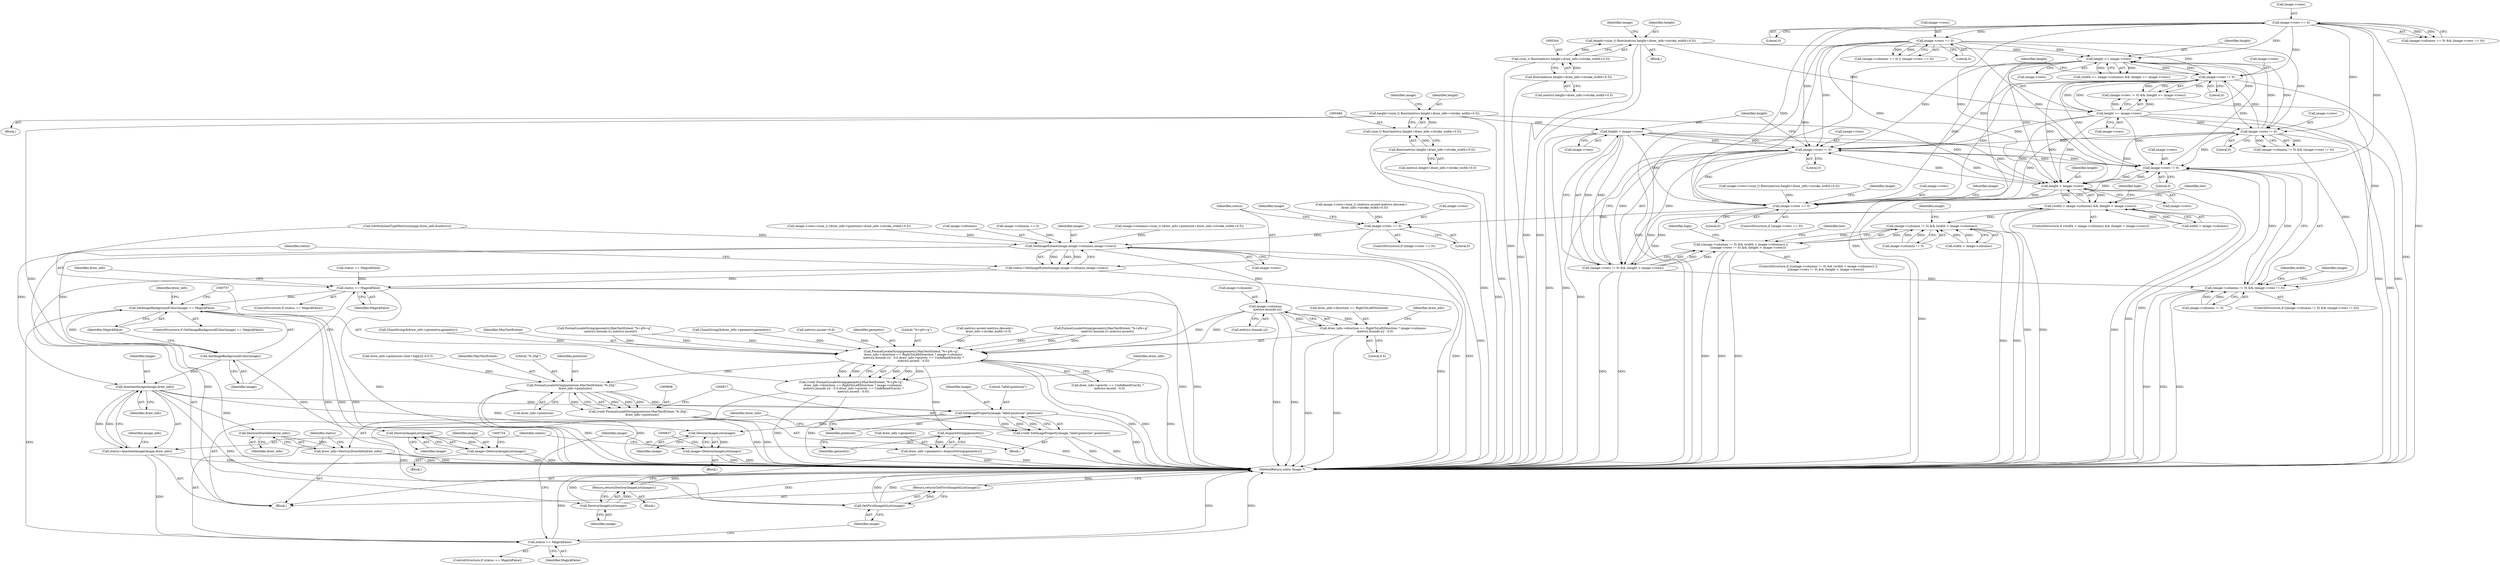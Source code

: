 digraph "0_ImageMagick_0474237508f39c4f783208123431815f1ededb76@pointer" {
"1000555" [label="(Call,height < image->rows)"];
"1000481" [label="(Call,height=(size_t) floor(metrics.height+draw_info->stroke_width+0.5))"];
"1000483" [label="(Call,(size_t) floor(metrics.height+draw_info->stroke_width+0.5))"];
"1000485" [label="(Call,floor(metrics.height+draw_info->stroke_width+0.5))"];
"1000550" [label="(Call,image->rows != 0)"];
"1000375" [label="(Call,height >= image->rows)"];
"1000341" [label="(Call,height=(size_t) floor(metrics.height+draw_info->stroke_width+0.5))"];
"1000343" [label="(Call,(size_t) floor(metrics.height+draw_info->stroke_width+0.5))"];
"1000345" [label="(Call,floor(metrics.height+draw_info->stroke_width+0.5))"];
"1000401" [label="(Call,height >= image->rows)"];
"1000396" [label="(Call,image->rows != 0)"];
"1000270" [label="(Call,image->rows == 0)"];
"1000224" [label="(Call,image->rows == 0)"];
"1000362" [label="(Call,image->rows != 0)"];
"1000555" [label="(Call,height < image->rows)"];
"1000502" [label="(Call,image->rows != 0)"];
"1000515" [label="(Call,height < image->rows)"];
"1000496" [label="(Call,(image->columns != 0) && (image->rows != 0))"];
"1000509" [label="(Call,(width < image->columns) && (height < image->rows))"];
"1000538" [label="(Call,(image->columns != 0) && (width < image->columns))"];
"1000537" [label="(Call,((image->columns != 0) && (width < image->columns)) ||\n                ((image->rows != 0) && (height < image->rows)))"];
"1000549" [label="(Call,(image->rows != 0) && (height < image->rows))"];
"1000659" [label="(Call,image->rows == 0)"];
"1000684" [label="(Call,image->rows == 0)"];
"1000706" [label="(Call,SetImageExtent(image,image->columns,image->rows))"];
"1000704" [label="(Call,status=SetImageExtent(image,image->columns,image->rows))"];
"1000715" [label="(Call,status == MagickFalse)"];
"1000733" [label="(Call,SetImageBackgroundColor(image) == MagickFalse)"];
"1000827" [label="(Call,status == MagickFalse)"];
"1000730" [label="(Call,DestroyImageList(image))"];
"1000729" [label="(Return,return(DestroyImageList(image));)"];
"1000734" [label="(Call,SetImageBackgroundColor(image))"];
"1000750" [label="(Call,DestroyImageList(image))"];
"1000748" [label="(Call,image=DestroyImageList(image))"];
"1000796" [label="(Call,AnnotateImage(image,draw_info))"];
"1000794" [label="(Call,status=AnnotateImage(image,draw_info))"];
"1000818" [label="(Call,SetImageProperty(image,\"label:pointsize\",pointsize))"];
"1000816" [label="(Call,(void) SetImageProperty(image,\"label:pointsize\",pointsize))"];
"1000833" [label="(Call,DestroyImageList(image))"];
"1000831" [label="(Call,image=DestroyImageList(image))"];
"1000840" [label="(Call,GetFirstImageInList(image))"];
"1000839" [label="(Return,return(GetFirstImageInList(image));)"];
"1000824" [label="(Call,DestroyDrawInfo(draw_info))"];
"1000822" [label="(Call,draw_info=DestroyDrawInfo(draw_info))"];
"1000768" [label="(Call,image->columns-\n    metrics.bounds.x2)"];
"1000758" [label="(Call,FormatLocaleString(geometry,MaxTextExtent,\"%+g%+g\",\n    draw_info->direction == RightToLeftDirection ? image->columns-\n    metrics.bounds.x2 : 0.0,draw_info->gravity == UndefinedGravity ?\n    metrics.ascent : 0.0))"];
"1000756" [label="(Call,(void) FormatLocaleString(geometry,MaxTextExtent,\"%+g%+g\",\n    draw_info->direction == RightToLeftDirection ? image->columns-\n    metrics.bounds.x2 : 0.0,draw_info->gravity == UndefinedGravity ?\n    metrics.ascent : 0.0))"];
"1000792" [label="(Call,AcquireString(geometry))"];
"1000788" [label="(Call,draw_info->geometry=AcquireString(geometry))"];
"1000809" [label="(Call,FormatLocaleString(pointsize,MaxTextExtent,\"%.20g\",\n        draw_info->pointsize))"];
"1000807" [label="(Call,(void) FormatLocaleString(pointsize,MaxTextExtent,\"%.20g\",\n        draw_info->pointsize))"];
"1000762" [label="(Call,draw_info->direction == RightToLeftDirection ? image->columns-\n    metrics.bounds.x2 : 0.0)"];
"1000539" [label="(Call,image->columns != 0)"];
"1000516" [label="(Identifier,height)"];
"1000660" [label="(Call,image->rows)"];
"1000706" [label="(Call,SetImageExtent(image,image->columns,image->rows))"];
"1000376" [label="(Identifier,height)"];
"1000486" [label="(Call,metrics.height+draw_info->stroke_width+0.5)"];
"1000689" [label="(Call,image->rows=(size_t) (draw_info->pointsize+draw_info->stroke_width+0.5))"];
"1000751" [label="(Identifier,image)"];
"1000666" [label="(Identifier,image)"];
"1000839" [label="(Return,return(GetFirstImageInList(image));)"];
"1000569" [label="(Identifier,high)"];
"1000714" [label="(ControlStructure,if (status == MagickFalse))"];
"1000756" [label="(Call,(void) FormatLocaleString(geometry,MaxTextExtent,\"%+g%+g\",\n    draw_info->direction == RightToLeftDirection ? image->columns-\n    metrics.bounds.x2 : 0.0,draw_info->gravity == UndefinedGravity ?\n    metrics.ascent : 0.0))"];
"1000271" [label="(Call,image->rows)"];
"1000708" [label="(Call,image->columns)"];
"1000346" [label="(Call,metrics.height+draw_info->stroke_width+0.5)"];
"1000769" [label="(Call,image->columns)"];
"1000594" [label="(Call,status == MagickFalse)"];
"1000797" [label="(Identifier,image)"];
"1000816" [label="(Call,(void) SetImageProperty(image,\"label:pointsize\",pointsize))"];
"1000403" [label="(Call,image->rows)"];
"1000821" [label="(Identifier,pointsize)"];
"1000736" [label="(Identifier,MagickFalse)"];
"1000343" [label="(Call,(size_t) floor(metrics.height+draw_info->stroke_width+0.5))"];
"1000825" [label="(Identifier,draw_info)"];
"1000225" [label="(Call,image->rows)"];
"1000659" [label="(Call,image->rows == 0)"];
"1000517" [label="(Call,image->rows)"];
"1000362" [label="(Call,image->rows != 0)"];
"1000341" [label="(Call,height=(size_t) floor(metrics.height+draw_info->stroke_width+0.5))"];
"1000820" [label="(Literal,\"label:pointsize\")"];
"1000718" [label="(Block,)"];
"1000777" [label="(Literal,0.0)"];
"1000790" [label="(Identifier,draw_info)"];
"1000819" [label="(Identifier,image)"];
"1000664" [label="(Call,image->rows=(size_t) (metrics.ascent-metrics.descent+\n       draw_info->stroke_width+0.5))"];
"1000704" [label="(Call,status=SetImageExtent(image,image->columns,image->rows))"];
"1000638" [label="(Call,image->columns == 0)"];
"1000734" [label="(Call,SetImageBackgroundColor(image))"];
"1000205" [label="(Call,metrics.ascent=0.0)"];
"1000739" [label="(Identifier,draw_info)"];
"1000759" [label="(Identifier,geometry)"];
"1000499" [label="(Identifier,image)"];
"1000715" [label="(Call,status == MagickFalse)"];
"1000483" [label="(Call,(size_t) floor(metrics.height+draw_info->stroke_width+0.5))"];
"1000551" [label="(Call,image->rows)"];
"1000421" [label="(Block,)"];
"1000789" [label="(Call,draw_info->geometry)"];
"1000554" [label="(Literal,0)"];
"1000503" [label="(Call,image->rows)"];
"1000508" [label="(ControlStructure,if ((width < image->columns) && (height < image->rows)))"];
"1000683" [label="(ControlStructure,if (image->rows == 0))"];
"1000832" [label="(Identifier,image)"];
"1000658" [label="(ControlStructure,if (image->rows == 0))"];
"1000830" [label="(Block,)"];
"1000802" [label="(Identifier,image_info)"];
"1000761" [label="(Literal,\"%+g%+g\")"];
"1000245" [label="(Call,image->rows=(size_t) floor(metrics.height+draw_info->stroke_width+0.5))"];
"1000685" [label="(Call,image->rows)"];
"1000750" [label="(Call,DestroyImageList(image))"];
"1000826" [label="(ControlStructure,if (status == MagickFalse))"];
"1000485" [label="(Call,floor(metrics.height+draw_info->stroke_width+0.5))"];
"1000506" [label="(Literal,0)"];
"1000828" [label="(Identifier,status)"];
"1000840" [label="(Call,GetFirstImageInList(image))"];
"1000813" [label="(Call,draw_info->pointsize)"];
"1000793" [label="(Identifier,geometry)"];
"1000537" [label="(Call,((image->columns != 0) && (width < image->columns)) ||\n                ((image->rows != 0) && (height < image->rows)))"];
"1000536" [label="(ControlStructure,if (((image->columns != 0) && (width < image->columns)) ||\n                ((image->rows != 0) && (height < image->rows))))"];
"1000557" [label="(Call,image->rows)"];
"1000359" [label="(Identifier,image)"];
"1000502" [label="(Call,image->rows != 0)"];
"1000778" [label="(Call,draw_info->gravity == UndefinedGravity ?\n    metrics.ascent : 0.0)"];
"1000795" [label="(Identifier,status)"];
"1000670" [label="(Call,metrics.ascent-metrics.descent+\n       draw_info->stroke_width+0.5)"];
"1000402" [label="(Identifier,height)"];
"1000363" [label="(Call,image->rows)"];
"1000798" [label="(Identifier,draw_info)"];
"1000809" [label="(Call,FormatLocaleString(pointsize,MaxTextExtent,\"%.20g\",\n        draw_info->pointsize))"];
"1000711" [label="(Call,image->rows)"];
"1000720" [label="(Identifier,draw_info)"];
"1000377" [label="(Call,image->rows)"];
"1000290" [label="(Block,)"];
"1000270" [label="(Call,image->rows == 0)"];
"1000768" [label="(Call,image->columns-\n    metrics.bounds.x2)"];
"1000731" [label="(Identifier,image)"];
"1000575" [label="(Call,draw_info->pointsize=(low+high)/2.0-0.5)"];
"1000686" [label="(Identifier,image)"];
"1000758" [label="(Call,FormatLocaleString(geometry,MaxTextExtent,\"%+g%+g\",\n    draw_info->direction == RightToLeftDirection ? image->columns-\n    metrics.bounds.x2 : 0.0,draw_info->gravity == UndefinedGravity ?\n    metrics.ascent : 0.0))"];
"1000555" [label="(Call,height < image->rows)"];
"1000561" [label="(Identifier,low)"];
"1000588" [label="(Call,GetMultilineTypeMetrics(image,draw_info,&metrics))"];
"1000805" [label="(Block,)"];
"1000831" [label="(Call,image=DestroyImageList(image))"];
"1000822" [label="(Call,draw_info=DestroyDrawInfo(draw_info))"];
"1000842" [label="(MethodReturn,static Image *)"];
"1000796" [label="(Call,AnnotateImage(image,draw_info))"];
"1000730" [label="(Call,DestroyImageList(image))"];
"1000400" [label="(Literal,0)"];
"1000684" [label="(Call,image->rows == 0)"];
"1000342" [label="(Identifier,height)"];
"1000356" [label="(Call,(image->columns != 0) && (image->rows != 0))"];
"1000549" [label="(Call,(image->rows != 0) && (height < image->rows))"];
"1000833" [label="(Call,DestroyImageList(image))"];
"1000763" [label="(Call,draw_info->direction == RightToLeftDirection)"];
"1000841" [label="(Identifier,image)"];
"1000218" [label="(Call,(image->columns == 0) && (image->rows == 0))"];
"1000737" [label="(Block,)"];
"1000735" [label="(Identifier,image)"];
"1000497" [label="(Call,image->columns != 0)"];
"1000293" [label="(Call,FormatLocaleString(geometry,MaxTextExtent,\"%+g%+g\",\n            -metrics.bounds.x1,metrics.ascent))"];
"1000509" [label="(Call,(width < image->columns) && (height < image->rows))"];
"1000395" [label="(Call,(image->rows != 0) && (height >= image->rows))"];
"1000511" [label="(Identifier,width)"];
"1000772" [label="(Call,metrics.bounds.x2)"];
"1000314" [label="(Call,CloneString(&draw_info->geometry,geometry))"];
"1000481" [label="(Call,height=(size_t) floor(metrics.height+draw_info->stroke_width+0.5))"];
"1000818" [label="(Call,SetImageProperty(image,\"label:pointsize\",pointsize))"];
"1000552" [label="(Identifier,image)"];
"1000544" [label="(Call,width < image->columns)"];
"1000707" [label="(Identifier,image)"];
"1000106" [label="(Block,)"];
"1000274" [label="(Literal,0)"];
"1000397" [label="(Call,image->rows)"];
"1000496" [label="(Call,(image->columns != 0) && (image->rows != 0))"];
"1000538" [label="(Call,(image->columns != 0) && (width < image->columns))"];
"1000792" [label="(Call,AcquireString(geometry))"];
"1000716" [label="(Identifier,status)"];
"1000824" [label="(Call,DestroyDrawInfo(draw_info))"];
"1000264" [label="(Call,(image->columns == 0) || (image->rows == 0))"];
"1000482" [label="(Identifier,height)"];
"1000827" [label="(Call,status == MagickFalse)"];
"1000366" [label="(Literal,0)"];
"1000729" [label="(Return,return(DestroyImageList(image));)"];
"1000811" [label="(Identifier,MaxTextExtent)"];
"1000369" [label="(Call,(width >= image->columns) && (height >= image->rows))"];
"1000228" [label="(Literal,0)"];
"1000749" [label="(Identifier,image)"];
"1000495" [label="(ControlStructure,if ((image->columns != 0) && (image->rows != 0)))"];
"1000733" [label="(Call,SetImageBackgroundColor(image) == MagickFalse)"];
"1000762" [label="(Call,draw_info->direction == RightToLeftDirection ? image->columns-\n    metrics.bounds.x2 : 0.0)"];
"1000812" [label="(Literal,\"%.20g\")"];
"1000794" [label="(Call,status=AnnotateImage(image,draw_info))"];
"1000224" [label="(Call,image->rows == 0)"];
"1000510" [label="(Call,width < image->columns)"];
"1000515" [label="(Call,height < image->rows)"];
"1000705" [label="(Identifier,status)"];
"1000550" [label="(Call,image->rows != 0)"];
"1000691" [label="(Identifier,image)"];
"1000781" [label="(Identifier,draw_info)"];
"1000643" [label="(Call,image->columns=(size_t) (draw_info->pointsize+draw_info->stroke_width+0.5))"];
"1000823" [label="(Identifier,draw_info)"];
"1000529" [label="(Identifier,high)"];
"1000663" [label="(Literal,0)"];
"1000401" [label="(Call,height >= image->rows)"];
"1000760" [label="(Identifier,MaxTextExtent)"];
"1000521" [label="(Identifier,low)"];
"1000748" [label="(Call,image=DestroyImageList(image))"];
"1000396" [label="(Call,image->rows != 0)"];
"1000433" [label="(Call,FormatLocaleString(geometry,MaxTextExtent,\"%+g%+g\",\n            -metrics.bounds.x1,metrics.ascent))"];
"1000688" [label="(Literal,0)"];
"1000454" [label="(Call,CloneString(&draw_info->geometry,geometry))"];
"1000375" [label="(Call,height >= image->rows)"];
"1000717" [label="(Identifier,MagickFalse)"];
"1000834" [label="(Identifier,image)"];
"1000788" [label="(Call,draw_info->geometry=AcquireString(geometry))"];
"1000732" [label="(ControlStructure,if (SetImageBackgroundColor(image) == MagickFalse))"];
"1000807" [label="(Call,(void) FormatLocaleString(pointsize,MaxTextExtent,\"%.20g\",\n        draw_info->pointsize))"];
"1000829" [label="(Identifier,MagickFalse)"];
"1000810" [label="(Identifier,pointsize)"];
"1000541" [label="(Identifier,image)"];
"1000345" [label="(Call,floor(metrics.height+draw_info->stroke_width+0.5))"];
"1000556" [label="(Identifier,height)"];
"1000555" -> "1000549"  [label="AST: "];
"1000555" -> "1000557"  [label="CFG: "];
"1000556" -> "1000555"  [label="AST: "];
"1000557" -> "1000555"  [label="AST: "];
"1000549" -> "1000555"  [label="CFG: "];
"1000555" -> "1000842"  [label="DDG: "];
"1000555" -> "1000842"  [label="DDG: "];
"1000555" -> "1000502"  [label="DDG: "];
"1000555" -> "1000515"  [label="DDG: "];
"1000555" -> "1000550"  [label="DDG: "];
"1000555" -> "1000549"  [label="DDG: "];
"1000555" -> "1000549"  [label="DDG: "];
"1000481" -> "1000555"  [label="DDG: "];
"1000550" -> "1000555"  [label="DDG: "];
"1000555" -> "1000659"  [label="DDG: "];
"1000481" -> "1000421"  [label="AST: "];
"1000481" -> "1000483"  [label="CFG: "];
"1000482" -> "1000481"  [label="AST: "];
"1000483" -> "1000481"  [label="AST: "];
"1000499" -> "1000481"  [label="CFG: "];
"1000481" -> "1000842"  [label="DDG: "];
"1000481" -> "1000842"  [label="DDG: "];
"1000483" -> "1000481"  [label="DDG: "];
"1000481" -> "1000515"  [label="DDG: "];
"1000483" -> "1000485"  [label="CFG: "];
"1000484" -> "1000483"  [label="AST: "];
"1000485" -> "1000483"  [label="AST: "];
"1000483" -> "1000842"  [label="DDG: "];
"1000485" -> "1000483"  [label="DDG: "];
"1000485" -> "1000486"  [label="CFG: "];
"1000486" -> "1000485"  [label="AST: "];
"1000485" -> "1000842"  [label="DDG: "];
"1000550" -> "1000549"  [label="AST: "];
"1000550" -> "1000554"  [label="CFG: "];
"1000551" -> "1000550"  [label="AST: "];
"1000554" -> "1000550"  [label="AST: "];
"1000556" -> "1000550"  [label="CFG: "];
"1000549" -> "1000550"  [label="CFG: "];
"1000550" -> "1000842"  [label="DDG: "];
"1000550" -> "1000502"  [label="DDG: "];
"1000550" -> "1000515"  [label="DDG: "];
"1000550" -> "1000549"  [label="DDG: "];
"1000550" -> "1000549"  [label="DDG: "];
"1000375" -> "1000550"  [label="DDG: "];
"1000502" -> "1000550"  [label="DDG: "];
"1000401" -> "1000550"  [label="DDG: "];
"1000515" -> "1000550"  [label="DDG: "];
"1000270" -> "1000550"  [label="DDG: "];
"1000362" -> "1000550"  [label="DDG: "];
"1000224" -> "1000550"  [label="DDG: "];
"1000396" -> "1000550"  [label="DDG: "];
"1000550" -> "1000659"  [label="DDG: "];
"1000375" -> "1000369"  [label="AST: "];
"1000375" -> "1000377"  [label="CFG: "];
"1000376" -> "1000375"  [label="AST: "];
"1000377" -> "1000375"  [label="AST: "];
"1000369" -> "1000375"  [label="CFG: "];
"1000375" -> "1000842"  [label="DDG: "];
"1000375" -> "1000842"  [label="DDG: "];
"1000375" -> "1000362"  [label="DDG: "];
"1000375" -> "1000369"  [label="DDG: "];
"1000375" -> "1000369"  [label="DDG: "];
"1000341" -> "1000375"  [label="DDG: "];
"1000401" -> "1000375"  [label="DDG: "];
"1000270" -> "1000375"  [label="DDG: "];
"1000362" -> "1000375"  [label="DDG: "];
"1000224" -> "1000375"  [label="DDG: "];
"1000396" -> "1000375"  [label="DDG: "];
"1000375" -> "1000396"  [label="DDG: "];
"1000375" -> "1000502"  [label="DDG: "];
"1000375" -> "1000515"  [label="DDG: "];
"1000375" -> "1000659"  [label="DDG: "];
"1000341" -> "1000290"  [label="AST: "];
"1000341" -> "1000343"  [label="CFG: "];
"1000342" -> "1000341"  [label="AST: "];
"1000343" -> "1000341"  [label="AST: "];
"1000359" -> "1000341"  [label="CFG: "];
"1000341" -> "1000842"  [label="DDG: "];
"1000341" -> "1000842"  [label="DDG: "];
"1000343" -> "1000341"  [label="DDG: "];
"1000341" -> "1000401"  [label="DDG: "];
"1000343" -> "1000345"  [label="CFG: "];
"1000344" -> "1000343"  [label="AST: "];
"1000345" -> "1000343"  [label="AST: "];
"1000343" -> "1000842"  [label="DDG: "];
"1000345" -> "1000343"  [label="DDG: "];
"1000345" -> "1000346"  [label="CFG: "];
"1000346" -> "1000345"  [label="AST: "];
"1000345" -> "1000842"  [label="DDG: "];
"1000401" -> "1000395"  [label="AST: "];
"1000401" -> "1000403"  [label="CFG: "];
"1000402" -> "1000401"  [label="AST: "];
"1000403" -> "1000401"  [label="AST: "];
"1000395" -> "1000401"  [label="CFG: "];
"1000401" -> "1000842"  [label="DDG: "];
"1000401" -> "1000842"  [label="DDG: "];
"1000401" -> "1000362"  [label="DDG: "];
"1000401" -> "1000396"  [label="DDG: "];
"1000401" -> "1000395"  [label="DDG: "];
"1000401" -> "1000395"  [label="DDG: "];
"1000396" -> "1000401"  [label="DDG: "];
"1000401" -> "1000502"  [label="DDG: "];
"1000401" -> "1000515"  [label="DDG: "];
"1000401" -> "1000659"  [label="DDG: "];
"1000396" -> "1000395"  [label="AST: "];
"1000396" -> "1000400"  [label="CFG: "];
"1000397" -> "1000396"  [label="AST: "];
"1000400" -> "1000396"  [label="AST: "];
"1000402" -> "1000396"  [label="CFG: "];
"1000395" -> "1000396"  [label="CFG: "];
"1000396" -> "1000842"  [label="DDG: "];
"1000396" -> "1000362"  [label="DDG: "];
"1000396" -> "1000395"  [label="DDG: "];
"1000396" -> "1000395"  [label="DDG: "];
"1000270" -> "1000396"  [label="DDG: "];
"1000362" -> "1000396"  [label="DDG: "];
"1000224" -> "1000396"  [label="DDG: "];
"1000396" -> "1000502"  [label="DDG: "];
"1000396" -> "1000515"  [label="DDG: "];
"1000396" -> "1000659"  [label="DDG: "];
"1000270" -> "1000264"  [label="AST: "];
"1000270" -> "1000274"  [label="CFG: "];
"1000271" -> "1000270"  [label="AST: "];
"1000274" -> "1000270"  [label="AST: "];
"1000264" -> "1000270"  [label="CFG: "];
"1000270" -> "1000842"  [label="DDG: "];
"1000270" -> "1000264"  [label="DDG: "];
"1000270" -> "1000264"  [label="DDG: "];
"1000224" -> "1000270"  [label="DDG: "];
"1000270" -> "1000362"  [label="DDG: "];
"1000270" -> "1000502"  [label="DDG: "];
"1000270" -> "1000515"  [label="DDG: "];
"1000270" -> "1000659"  [label="DDG: "];
"1000224" -> "1000218"  [label="AST: "];
"1000224" -> "1000228"  [label="CFG: "];
"1000225" -> "1000224"  [label="AST: "];
"1000228" -> "1000224"  [label="AST: "];
"1000218" -> "1000224"  [label="CFG: "];
"1000224" -> "1000842"  [label="DDG: "];
"1000224" -> "1000218"  [label="DDG: "];
"1000224" -> "1000218"  [label="DDG: "];
"1000224" -> "1000362"  [label="DDG: "];
"1000224" -> "1000502"  [label="DDG: "];
"1000224" -> "1000515"  [label="DDG: "];
"1000224" -> "1000659"  [label="DDG: "];
"1000362" -> "1000356"  [label="AST: "];
"1000362" -> "1000366"  [label="CFG: "];
"1000363" -> "1000362"  [label="AST: "];
"1000366" -> "1000362"  [label="AST: "];
"1000356" -> "1000362"  [label="CFG: "];
"1000362" -> "1000842"  [label="DDG: "];
"1000362" -> "1000356"  [label="DDG: "];
"1000362" -> "1000356"  [label="DDG: "];
"1000362" -> "1000502"  [label="DDG: "];
"1000362" -> "1000515"  [label="DDG: "];
"1000362" -> "1000659"  [label="DDG: "];
"1000502" -> "1000496"  [label="AST: "];
"1000502" -> "1000506"  [label="CFG: "];
"1000503" -> "1000502"  [label="AST: "];
"1000506" -> "1000502"  [label="AST: "];
"1000496" -> "1000502"  [label="CFG: "];
"1000502" -> "1000842"  [label="DDG: "];
"1000502" -> "1000496"  [label="DDG: "];
"1000502" -> "1000496"  [label="DDG: "];
"1000515" -> "1000502"  [label="DDG: "];
"1000502" -> "1000515"  [label="DDG: "];
"1000502" -> "1000659"  [label="DDG: "];
"1000515" -> "1000509"  [label="AST: "];
"1000515" -> "1000517"  [label="CFG: "];
"1000516" -> "1000515"  [label="AST: "];
"1000517" -> "1000515"  [label="AST: "];
"1000509" -> "1000515"  [label="CFG: "];
"1000515" -> "1000842"  [label="DDG: "];
"1000515" -> "1000842"  [label="DDG: "];
"1000515" -> "1000509"  [label="DDG: "];
"1000515" -> "1000509"  [label="DDG: "];
"1000515" -> "1000659"  [label="DDG: "];
"1000496" -> "1000495"  [label="AST: "];
"1000496" -> "1000497"  [label="CFG: "];
"1000497" -> "1000496"  [label="AST: "];
"1000511" -> "1000496"  [label="CFG: "];
"1000541" -> "1000496"  [label="CFG: "];
"1000496" -> "1000842"  [label="DDG: "];
"1000496" -> "1000842"  [label="DDG: "];
"1000496" -> "1000842"  [label="DDG: "];
"1000497" -> "1000496"  [label="DDG: "];
"1000497" -> "1000496"  [label="DDG: "];
"1000356" -> "1000496"  [label="DDG: "];
"1000395" -> "1000496"  [label="DDG: "];
"1000549" -> "1000496"  [label="DDG: "];
"1000509" -> "1000508"  [label="AST: "];
"1000509" -> "1000510"  [label="CFG: "];
"1000510" -> "1000509"  [label="AST: "];
"1000521" -> "1000509"  [label="CFG: "];
"1000529" -> "1000509"  [label="CFG: "];
"1000509" -> "1000842"  [label="DDG: "];
"1000509" -> "1000842"  [label="DDG: "];
"1000509" -> "1000842"  [label="DDG: "];
"1000510" -> "1000509"  [label="DDG: "];
"1000510" -> "1000509"  [label="DDG: "];
"1000549" -> "1000509"  [label="DDG: "];
"1000509" -> "1000538"  [label="DDG: "];
"1000509" -> "1000549"  [label="DDG: "];
"1000538" -> "1000537"  [label="AST: "];
"1000538" -> "1000539"  [label="CFG: "];
"1000538" -> "1000544"  [label="CFG: "];
"1000539" -> "1000538"  [label="AST: "];
"1000544" -> "1000538"  [label="AST: "];
"1000552" -> "1000538"  [label="CFG: "];
"1000537" -> "1000538"  [label="CFG: "];
"1000538" -> "1000842"  [label="DDG: "];
"1000538" -> "1000842"  [label="DDG: "];
"1000538" -> "1000537"  [label="DDG: "];
"1000538" -> "1000537"  [label="DDG: "];
"1000539" -> "1000538"  [label="DDG: "];
"1000539" -> "1000538"  [label="DDG: "];
"1000544" -> "1000538"  [label="DDG: "];
"1000544" -> "1000538"  [label="DDG: "];
"1000537" -> "1000536"  [label="AST: "];
"1000537" -> "1000549"  [label="CFG: "];
"1000549" -> "1000537"  [label="AST: "];
"1000561" -> "1000537"  [label="CFG: "];
"1000569" -> "1000537"  [label="CFG: "];
"1000537" -> "1000842"  [label="DDG: "];
"1000537" -> "1000842"  [label="DDG: "];
"1000537" -> "1000842"  [label="DDG: "];
"1000549" -> "1000537"  [label="DDG: "];
"1000549" -> "1000537"  [label="DDG: "];
"1000549" -> "1000842"  [label="DDG: "];
"1000549" -> "1000842"  [label="DDG: "];
"1000659" -> "1000658"  [label="AST: "];
"1000659" -> "1000663"  [label="CFG: "];
"1000660" -> "1000659"  [label="AST: "];
"1000663" -> "1000659"  [label="AST: "];
"1000666" -> "1000659"  [label="CFG: "];
"1000686" -> "1000659"  [label="CFG: "];
"1000245" -> "1000659"  [label="DDG: "];
"1000659" -> "1000684"  [label="DDG: "];
"1000684" -> "1000683"  [label="AST: "];
"1000684" -> "1000688"  [label="CFG: "];
"1000685" -> "1000684"  [label="AST: "];
"1000688" -> "1000684"  [label="AST: "];
"1000691" -> "1000684"  [label="CFG: "];
"1000705" -> "1000684"  [label="CFG: "];
"1000684" -> "1000842"  [label="DDG: "];
"1000664" -> "1000684"  [label="DDG: "];
"1000684" -> "1000706"  [label="DDG: "];
"1000706" -> "1000704"  [label="AST: "];
"1000706" -> "1000711"  [label="CFG: "];
"1000707" -> "1000706"  [label="AST: "];
"1000708" -> "1000706"  [label="AST: "];
"1000711" -> "1000706"  [label="AST: "];
"1000704" -> "1000706"  [label="CFG: "];
"1000706" -> "1000842"  [label="DDG: "];
"1000706" -> "1000842"  [label="DDG: "];
"1000706" -> "1000704"  [label="DDG: "];
"1000706" -> "1000704"  [label="DDG: "];
"1000706" -> "1000704"  [label="DDG: "];
"1000588" -> "1000706"  [label="DDG: "];
"1000638" -> "1000706"  [label="DDG: "];
"1000643" -> "1000706"  [label="DDG: "];
"1000689" -> "1000706"  [label="DDG: "];
"1000706" -> "1000730"  [label="DDG: "];
"1000706" -> "1000734"  [label="DDG: "];
"1000706" -> "1000768"  [label="DDG: "];
"1000704" -> "1000106"  [label="AST: "];
"1000705" -> "1000704"  [label="AST: "];
"1000716" -> "1000704"  [label="CFG: "];
"1000704" -> "1000842"  [label="DDG: "];
"1000704" -> "1000715"  [label="DDG: "];
"1000715" -> "1000714"  [label="AST: "];
"1000715" -> "1000717"  [label="CFG: "];
"1000716" -> "1000715"  [label="AST: "];
"1000717" -> "1000715"  [label="AST: "];
"1000720" -> "1000715"  [label="CFG: "];
"1000735" -> "1000715"  [label="CFG: "];
"1000715" -> "1000842"  [label="DDG: "];
"1000715" -> "1000842"  [label="DDG: "];
"1000715" -> "1000842"  [label="DDG: "];
"1000594" -> "1000715"  [label="DDG: "];
"1000715" -> "1000733"  [label="DDG: "];
"1000733" -> "1000732"  [label="AST: "];
"1000733" -> "1000736"  [label="CFG: "];
"1000734" -> "1000733"  [label="AST: "];
"1000736" -> "1000733"  [label="AST: "];
"1000739" -> "1000733"  [label="CFG: "];
"1000757" -> "1000733"  [label="CFG: "];
"1000733" -> "1000842"  [label="DDG: "];
"1000733" -> "1000842"  [label="DDG: "];
"1000733" -> "1000842"  [label="DDG: "];
"1000734" -> "1000733"  [label="DDG: "];
"1000733" -> "1000827"  [label="DDG: "];
"1000827" -> "1000826"  [label="AST: "];
"1000827" -> "1000829"  [label="CFG: "];
"1000828" -> "1000827"  [label="AST: "];
"1000829" -> "1000827"  [label="AST: "];
"1000832" -> "1000827"  [label="CFG: "];
"1000841" -> "1000827"  [label="CFG: "];
"1000827" -> "1000842"  [label="DDG: "];
"1000827" -> "1000842"  [label="DDG: "];
"1000827" -> "1000842"  [label="DDG: "];
"1000794" -> "1000827"  [label="DDG: "];
"1000730" -> "1000729"  [label="AST: "];
"1000730" -> "1000731"  [label="CFG: "];
"1000731" -> "1000730"  [label="AST: "];
"1000729" -> "1000730"  [label="CFG: "];
"1000730" -> "1000842"  [label="DDG: "];
"1000730" -> "1000842"  [label="DDG: "];
"1000730" -> "1000729"  [label="DDG: "];
"1000729" -> "1000718"  [label="AST: "];
"1000842" -> "1000729"  [label="CFG: "];
"1000729" -> "1000842"  [label="DDG: "];
"1000734" -> "1000735"  [label="CFG: "];
"1000735" -> "1000734"  [label="AST: "];
"1000736" -> "1000734"  [label="CFG: "];
"1000734" -> "1000750"  [label="DDG: "];
"1000734" -> "1000796"  [label="DDG: "];
"1000750" -> "1000748"  [label="AST: "];
"1000750" -> "1000751"  [label="CFG: "];
"1000751" -> "1000750"  [label="AST: "];
"1000748" -> "1000750"  [label="CFG: "];
"1000750" -> "1000748"  [label="DDG: "];
"1000748" -> "1000737"  [label="AST: "];
"1000749" -> "1000748"  [label="AST: "];
"1000754" -> "1000748"  [label="CFG: "];
"1000748" -> "1000842"  [label="DDG: "];
"1000748" -> "1000842"  [label="DDG: "];
"1000796" -> "1000794"  [label="AST: "];
"1000796" -> "1000798"  [label="CFG: "];
"1000797" -> "1000796"  [label="AST: "];
"1000798" -> "1000796"  [label="AST: "];
"1000794" -> "1000796"  [label="CFG: "];
"1000796" -> "1000794"  [label="DDG: "];
"1000796" -> "1000794"  [label="DDG: "];
"1000588" -> "1000796"  [label="DDG: "];
"1000796" -> "1000818"  [label="DDG: "];
"1000796" -> "1000824"  [label="DDG: "];
"1000796" -> "1000833"  [label="DDG: "];
"1000796" -> "1000840"  [label="DDG: "];
"1000794" -> "1000106"  [label="AST: "];
"1000795" -> "1000794"  [label="AST: "];
"1000802" -> "1000794"  [label="CFG: "];
"1000794" -> "1000842"  [label="DDG: "];
"1000818" -> "1000816"  [label="AST: "];
"1000818" -> "1000821"  [label="CFG: "];
"1000819" -> "1000818"  [label="AST: "];
"1000820" -> "1000818"  [label="AST: "];
"1000821" -> "1000818"  [label="AST: "];
"1000816" -> "1000818"  [label="CFG: "];
"1000818" -> "1000842"  [label="DDG: "];
"1000818" -> "1000816"  [label="DDG: "];
"1000818" -> "1000816"  [label="DDG: "];
"1000818" -> "1000816"  [label="DDG: "];
"1000809" -> "1000818"  [label="DDG: "];
"1000818" -> "1000833"  [label="DDG: "];
"1000818" -> "1000840"  [label="DDG: "];
"1000816" -> "1000805"  [label="AST: "];
"1000817" -> "1000816"  [label="AST: "];
"1000823" -> "1000816"  [label="CFG: "];
"1000816" -> "1000842"  [label="DDG: "];
"1000816" -> "1000842"  [label="DDG: "];
"1000833" -> "1000831"  [label="AST: "];
"1000833" -> "1000834"  [label="CFG: "];
"1000834" -> "1000833"  [label="AST: "];
"1000831" -> "1000833"  [label="CFG: "];
"1000833" -> "1000831"  [label="DDG: "];
"1000831" -> "1000830"  [label="AST: "];
"1000832" -> "1000831"  [label="AST: "];
"1000837" -> "1000831"  [label="CFG: "];
"1000831" -> "1000842"  [label="DDG: "];
"1000831" -> "1000842"  [label="DDG: "];
"1000840" -> "1000839"  [label="AST: "];
"1000840" -> "1000841"  [label="CFG: "];
"1000841" -> "1000840"  [label="AST: "];
"1000839" -> "1000840"  [label="CFG: "];
"1000840" -> "1000842"  [label="DDG: "];
"1000840" -> "1000842"  [label="DDG: "];
"1000840" -> "1000839"  [label="DDG: "];
"1000839" -> "1000106"  [label="AST: "];
"1000842" -> "1000839"  [label="CFG: "];
"1000839" -> "1000842"  [label="DDG: "];
"1000824" -> "1000822"  [label="AST: "];
"1000824" -> "1000825"  [label="CFG: "];
"1000825" -> "1000824"  [label="AST: "];
"1000822" -> "1000824"  [label="CFG: "];
"1000824" -> "1000822"  [label="DDG: "];
"1000822" -> "1000106"  [label="AST: "];
"1000823" -> "1000822"  [label="AST: "];
"1000828" -> "1000822"  [label="CFG: "];
"1000822" -> "1000842"  [label="DDG: "];
"1000822" -> "1000842"  [label="DDG: "];
"1000768" -> "1000762"  [label="AST: "];
"1000768" -> "1000772"  [label="CFG: "];
"1000769" -> "1000768"  [label="AST: "];
"1000772" -> "1000768"  [label="AST: "];
"1000762" -> "1000768"  [label="CFG: "];
"1000768" -> "1000842"  [label="DDG: "];
"1000768" -> "1000842"  [label="DDG: "];
"1000768" -> "1000758"  [label="DDG: "];
"1000768" -> "1000758"  [label="DDG: "];
"1000768" -> "1000762"  [label="DDG: "];
"1000768" -> "1000762"  [label="DDG: "];
"1000758" -> "1000756"  [label="AST: "];
"1000758" -> "1000778"  [label="CFG: "];
"1000759" -> "1000758"  [label="AST: "];
"1000760" -> "1000758"  [label="AST: "];
"1000761" -> "1000758"  [label="AST: "];
"1000762" -> "1000758"  [label="AST: "];
"1000778" -> "1000758"  [label="AST: "];
"1000756" -> "1000758"  [label="CFG: "];
"1000758" -> "1000842"  [label="DDG: "];
"1000758" -> "1000842"  [label="DDG: "];
"1000758" -> "1000842"  [label="DDG: "];
"1000758" -> "1000756"  [label="DDG: "];
"1000758" -> "1000756"  [label="DDG: "];
"1000758" -> "1000756"  [label="DDG: "];
"1000758" -> "1000756"  [label="DDG: "];
"1000758" -> "1000756"  [label="DDG: "];
"1000454" -> "1000758"  [label="DDG: "];
"1000293" -> "1000758"  [label="DDG: "];
"1000293" -> "1000758"  [label="DDG: "];
"1000293" -> "1000758"  [label="DDG: "];
"1000314" -> "1000758"  [label="DDG: "];
"1000433" -> "1000758"  [label="DDG: "];
"1000433" -> "1000758"  [label="DDG: "];
"1000433" -> "1000758"  [label="DDG: "];
"1000205" -> "1000758"  [label="DDG: "];
"1000670" -> "1000758"  [label="DDG: "];
"1000758" -> "1000792"  [label="DDG: "];
"1000758" -> "1000809"  [label="DDG: "];
"1000756" -> "1000106"  [label="AST: "];
"1000757" -> "1000756"  [label="AST: "];
"1000790" -> "1000756"  [label="CFG: "];
"1000756" -> "1000842"  [label="DDG: "];
"1000756" -> "1000842"  [label="DDG: "];
"1000792" -> "1000788"  [label="AST: "];
"1000792" -> "1000793"  [label="CFG: "];
"1000793" -> "1000792"  [label="AST: "];
"1000788" -> "1000792"  [label="CFG: "];
"1000792" -> "1000842"  [label="DDG: "];
"1000792" -> "1000788"  [label="DDG: "];
"1000788" -> "1000106"  [label="AST: "];
"1000789" -> "1000788"  [label="AST: "];
"1000795" -> "1000788"  [label="CFG: "];
"1000788" -> "1000842"  [label="DDG: "];
"1000788" -> "1000842"  [label="DDG: "];
"1000809" -> "1000807"  [label="AST: "];
"1000809" -> "1000813"  [label="CFG: "];
"1000810" -> "1000809"  [label="AST: "];
"1000811" -> "1000809"  [label="AST: "];
"1000812" -> "1000809"  [label="AST: "];
"1000813" -> "1000809"  [label="AST: "];
"1000807" -> "1000809"  [label="CFG: "];
"1000809" -> "1000842"  [label="DDG: "];
"1000809" -> "1000842"  [label="DDG: "];
"1000809" -> "1000807"  [label="DDG: "];
"1000809" -> "1000807"  [label="DDG: "];
"1000809" -> "1000807"  [label="DDG: "];
"1000809" -> "1000807"  [label="DDG: "];
"1000575" -> "1000809"  [label="DDG: "];
"1000807" -> "1000805"  [label="AST: "];
"1000808" -> "1000807"  [label="AST: "];
"1000817" -> "1000807"  [label="CFG: "];
"1000807" -> "1000842"  [label="DDG: "];
"1000807" -> "1000842"  [label="DDG: "];
"1000762" -> "1000777"  [label="CFG: "];
"1000763" -> "1000762"  [label="AST: "];
"1000777" -> "1000762"  [label="AST: "];
"1000781" -> "1000762"  [label="CFG: "];
"1000762" -> "1000842"  [label="DDG: "];
"1000762" -> "1000842"  [label="DDG: "];
}
